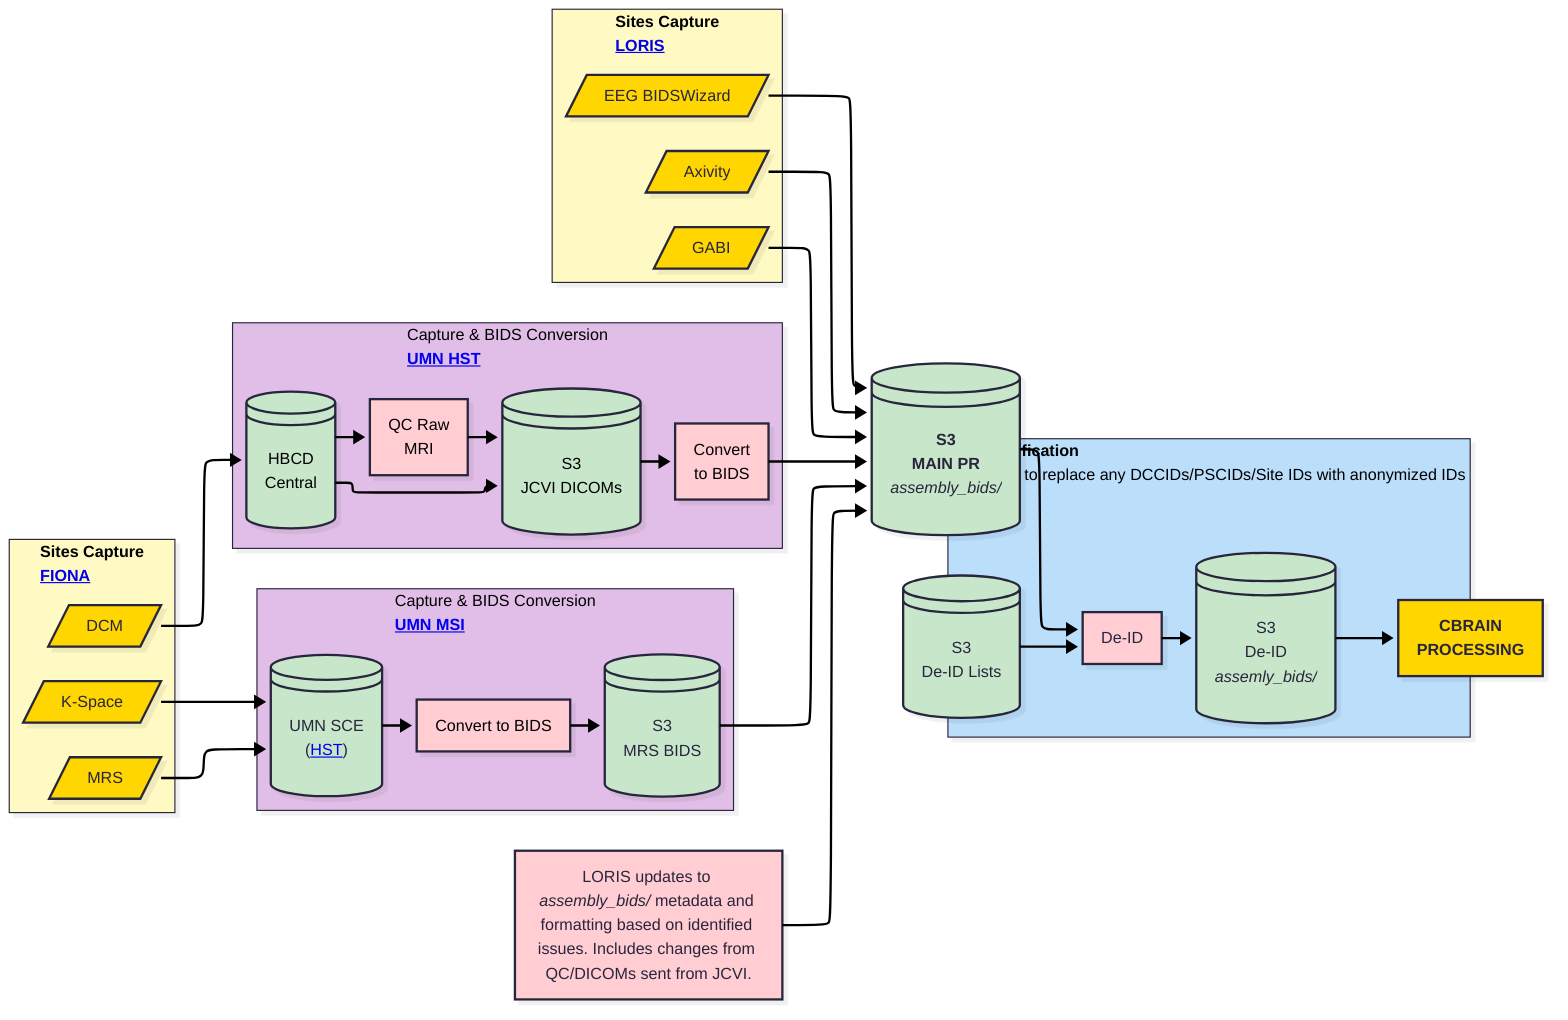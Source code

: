 ---
config:
  layout: elk
  look: neo
  theme: redux
---
flowchart LR
 subgraph Sites_Capture["<b>Sites Capture</b><br><a href=../../orgcharts/#fiona rel=noopener target=_blank><b>FIONA</b></a>"]
        FIONA_KSI[/"DCM"/]
        LORIS_ACM[/"MRS"/]
        n15[/"K-Space"/]
  end
 subgraph Capture_JCVI["Capture &amp; BIDS Conversion<br><a href=../../orgcharts/#midb-informatics-hub-msi rel=noopener target=_blank><b>UMN MSI</b></a>"]
        UMN@{ label: "UMN SCE<br>(<a href=\"../../orgcharts/#health-sciences-technology\" rel=\"noopener\" target=\"_blank\">HST</a>)" }
        JCVI["Convert to BIDS"]
        n1@{ label: "<span style=\"color:\">S3<br>MRS BIDS</span>" }
  end
 subgraph Capture_HST["Capture &amp; BIDS Conversion<br><a href=../../orgcharts/#health-sciences-technology rel=noopener target=_blank><b>UMN HST</b></a>"]
        n6["HBCD<br>Central"]
        n9["QC Raw<br>MRI"]
        n10["S3<br>JCVI DICOMs"]
        n11["Convert<br>to BIDS"]
  end
 subgraph Capture_LORIS["<b>Sites Capture</b><br><a href=../../orgcharts/#loris rel=noopener target=_blank><b>LORIS</b></a>"]
        n12[/"EEG BIDSWizard"/]
        n13[/"Axivity"/]
        n14[/"GABI"/]
  end
 subgraph s1["<b style=white-space:>De-Identification<br></b><span style=white-space:>Run daily to replace any DCCIDs/PSCIDs/Site IDs with anonymized IDs</span>"]
        n17["De-ID"]
        n18@{ label: "S3<br><span style=\"text-wrap-mode:\">De-ID</span><br style=\"text-wrap-mode:\"><i style=\"text-wrap-mode:\">assemly_bids/</i>" }
  end
    LORIS_ACM --> UMN
    UMN --> JCVI
    JCVI --> n1
    n1 --> RAW_BIDS@{ label: "<b>S3<br>MAIN PR<br></b><i style=\"text-wrap-mode:\">assembly_bids/</i><b></b>" }
    n6 --> n9 & n10
    n9 --> n10
    n10 --> n11
    n11 --> RAW_BIDS
    n12 --> RAW_BIDS
    n13 --> RAW_BIDS
    n14 --> RAW_BIDS
    n15 --> UMN
    FIONA_KSI --> n6
    n16@{ label: "<span style=\"color:\">LORIS updates to <i>assembly_bids/ </i>metadata and formatting based on identified issues. Includes changes from QC/DICOMs sent from JCVI.</span>" } --> RAW_BIDS
    RAW_BIDS --> n17
    n17 --> n18
    n19["S3<br>De-ID Lists"] --> n17
    n18 --> n20["<b>CBRAIN<br>PROCESSING</b>"]
    UMN@{ shape: disk}
    JCVI@{ shape: rect}
    n1@{ shape: disk}
    n6@{ shape: disk}
    n9@{ shape: rect}
    n10@{ shape: disk}
    n11@{ shape: rect}
    n18@{ shape: disk}
    RAW_BIDS@{ shape: disk}
    n16@{ shape: rect}
    n19@{ shape: disk}
    style FIONA_KSI fill:#FFD600
    style LORIS_ACM fill:#FFD600
    style n15 fill:#FFD600
    style UMN fill:#C8E6C9
    style JCVI fill:#FFCDD2,color:#000000
    style n1 fill:#C8E6C9
    style n6 fill:#C8E6C9,color:#000000
    style n9 fill:#FFCDD2,color:#000000
    style n10 fill:#C8E6C9,color:#000000
    style n11 fill:#FFCDD2,color:#000000
    style n12 fill:#FFD600
    style n13 fill:#FFD600
    style n14 fill:#FFD600
    style n17 fill:#FFCDD2
    style n18 fill:#C8E6C9
    style RAW_BIDS fill:#C8E6C9
    style n16 fill:#FFCDD2
    style n19 fill:#C8E6C9
    style n20 fill:#FFD600
    style Capture_LORIS fill:#FFF9C4
    style Sites_Capture fill:#FFF9C4
    style Capture_JCVI fill:#E1BEE7
    style Capture_HST fill:#E1BEE7
    style s1 fill:#BBDEFB